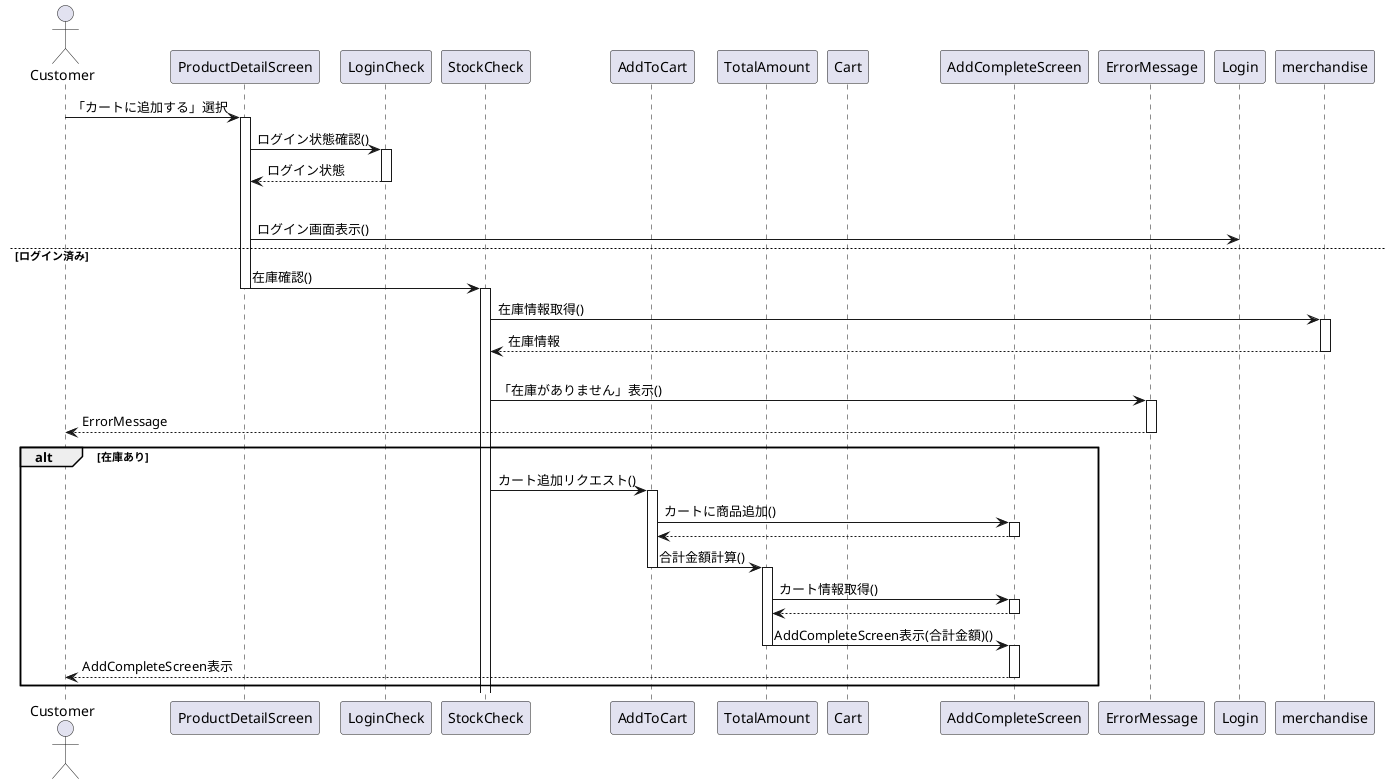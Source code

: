 @startuml
actor Customer
participant ProductDetailScreen
participant LoginCheck
participant StockCheck
participant AddToCart

participant TotalAmount
participant Cart
participant AddCompleteScreen
participant ErrorMessage

Customer -> ProductDetailScreen : 「カートに追加する」選択
activate ProductDetailScreen

ProductDetailScreen -> LoginCheck : ログイン状態確認()
activate LoginCheck
LoginCheck --> ProductDetailScreen : ログイン状態
deactivate LoginCheck

alt 未ログイン
    ProductDetailScreen -> Login : ログイン画面表示()
    ' deactivate ProductDetailScreen
else ログイン済み
    ProductDetailScreen -> StockCheck : 在庫確認()
    deactivate ProductDetailScreen
    activate StockCheck
    StockCheck -> merchandise : 在庫情報取得()
    activate merchandise
    merchandise --> StockCheck : 在庫情報
    deactivate merchandise
    else 在庫なし
    StockCheck -> ErrorMessage : 「在庫がありません」表示()
    activate ErrorMessage
        ErrorMessage --> Customer : ErrorMessage
        deactivate ErrorMessage
    

    alt 在庫あり
        StockCheck -> AddToCart : カート追加リクエスト()
        activate AddToCart
        AddToCart -> AddCompleteScreen : カートに商品追加()
        activate AddCompleteScreen
        AddCompleteScreen --> AddToCart
        deactivate AddCompleteScreen

        AddToCart -> TotalAmount : 合計金額計算()
        deactivate AddToCart
        activate TotalAmount
        TotalAmount -> AddCompleteScreen : カート情報取得()
        activate AddCompleteScreen
        AddCompleteScreen --> TotalAmount
        deactivate AddCompleteScreen

        ' TotalAmount --> AddToCart : 合計金額
        ' deactivate TotalAmount

        ' AddToCart --> StockCheck : 追加完了
        ' deactivate AddToCart

        TotalAmount -> AddCompleteScreen : AddCompleteScreen表示(合計金額)()
        deactivate TotalAmount
        activate AddCompleteScreen
        AddCompleteScreen --> Customer : AddCompleteScreen表示
        deactivate AddCompleteScreen
        ' deactivate StockCheck
        deactivate ProductDetailScreen
end
@enduml